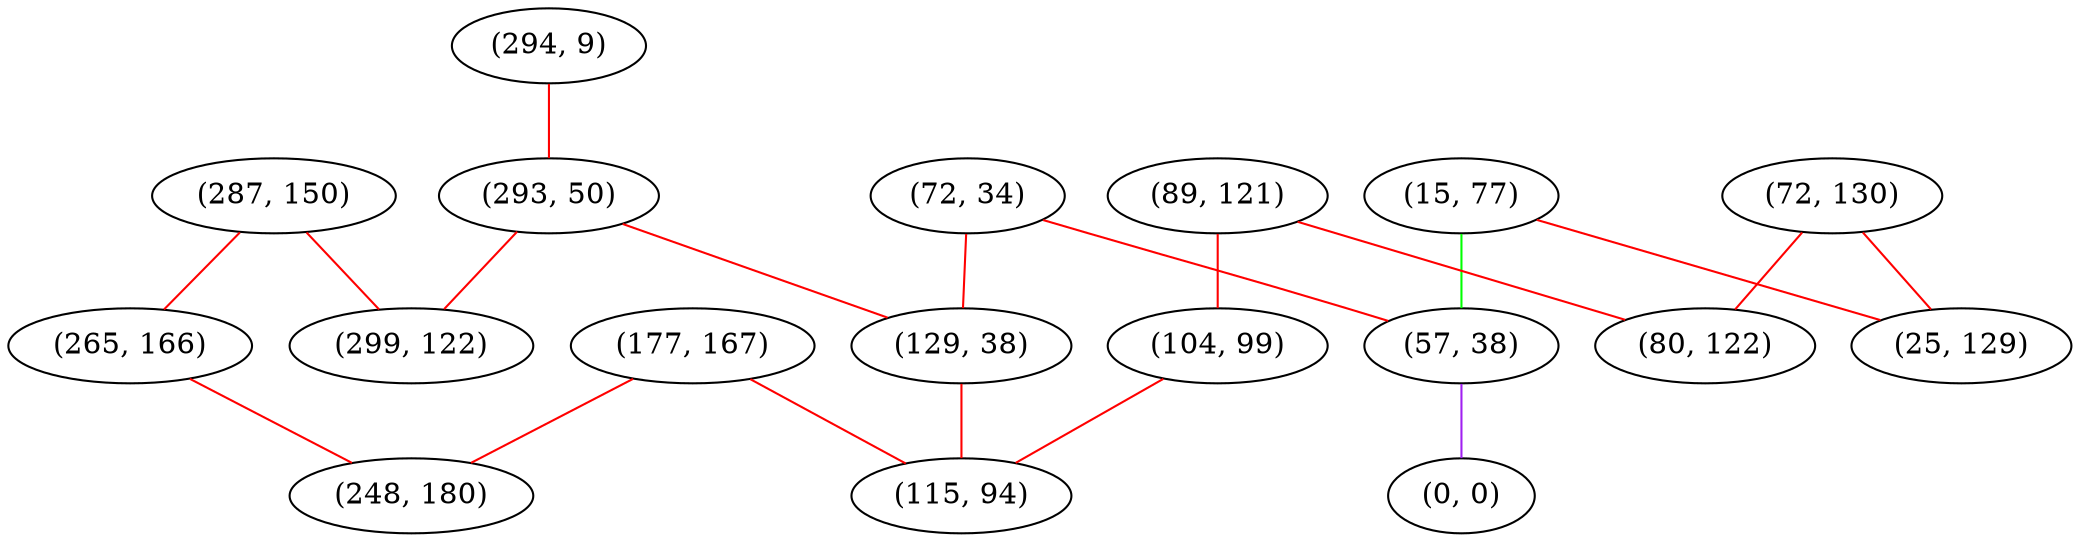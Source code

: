 graph "" {
"(294, 9)";
"(15, 77)";
"(72, 34)";
"(177, 167)";
"(57, 38)";
"(293, 50)";
"(287, 150)";
"(72, 130)";
"(89, 121)";
"(104, 99)";
"(299, 122)";
"(0, 0)";
"(129, 38)";
"(25, 129)";
"(80, 122)";
"(265, 166)";
"(115, 94)";
"(248, 180)";
"(294, 9)" -- "(293, 50)"  [color=red, key=0, weight=1];
"(15, 77)" -- "(57, 38)"  [color=green, key=0, weight=2];
"(15, 77)" -- "(25, 129)"  [color=red, key=0, weight=1];
"(72, 34)" -- "(57, 38)"  [color=red, key=0, weight=1];
"(72, 34)" -- "(129, 38)"  [color=red, key=0, weight=1];
"(177, 167)" -- "(115, 94)"  [color=red, key=0, weight=1];
"(177, 167)" -- "(248, 180)"  [color=red, key=0, weight=1];
"(57, 38)" -- "(0, 0)"  [color=purple, key=0, weight=4];
"(293, 50)" -- "(129, 38)"  [color=red, key=0, weight=1];
"(293, 50)" -- "(299, 122)"  [color=red, key=0, weight=1];
"(287, 150)" -- "(299, 122)"  [color=red, key=0, weight=1];
"(287, 150)" -- "(265, 166)"  [color=red, key=0, weight=1];
"(72, 130)" -- "(25, 129)"  [color=red, key=0, weight=1];
"(72, 130)" -- "(80, 122)"  [color=red, key=0, weight=1];
"(89, 121)" -- "(104, 99)"  [color=red, key=0, weight=1];
"(89, 121)" -- "(80, 122)"  [color=red, key=0, weight=1];
"(104, 99)" -- "(115, 94)"  [color=red, key=0, weight=1];
"(129, 38)" -- "(115, 94)"  [color=red, key=0, weight=1];
"(265, 166)" -- "(248, 180)"  [color=red, key=0, weight=1];
}
